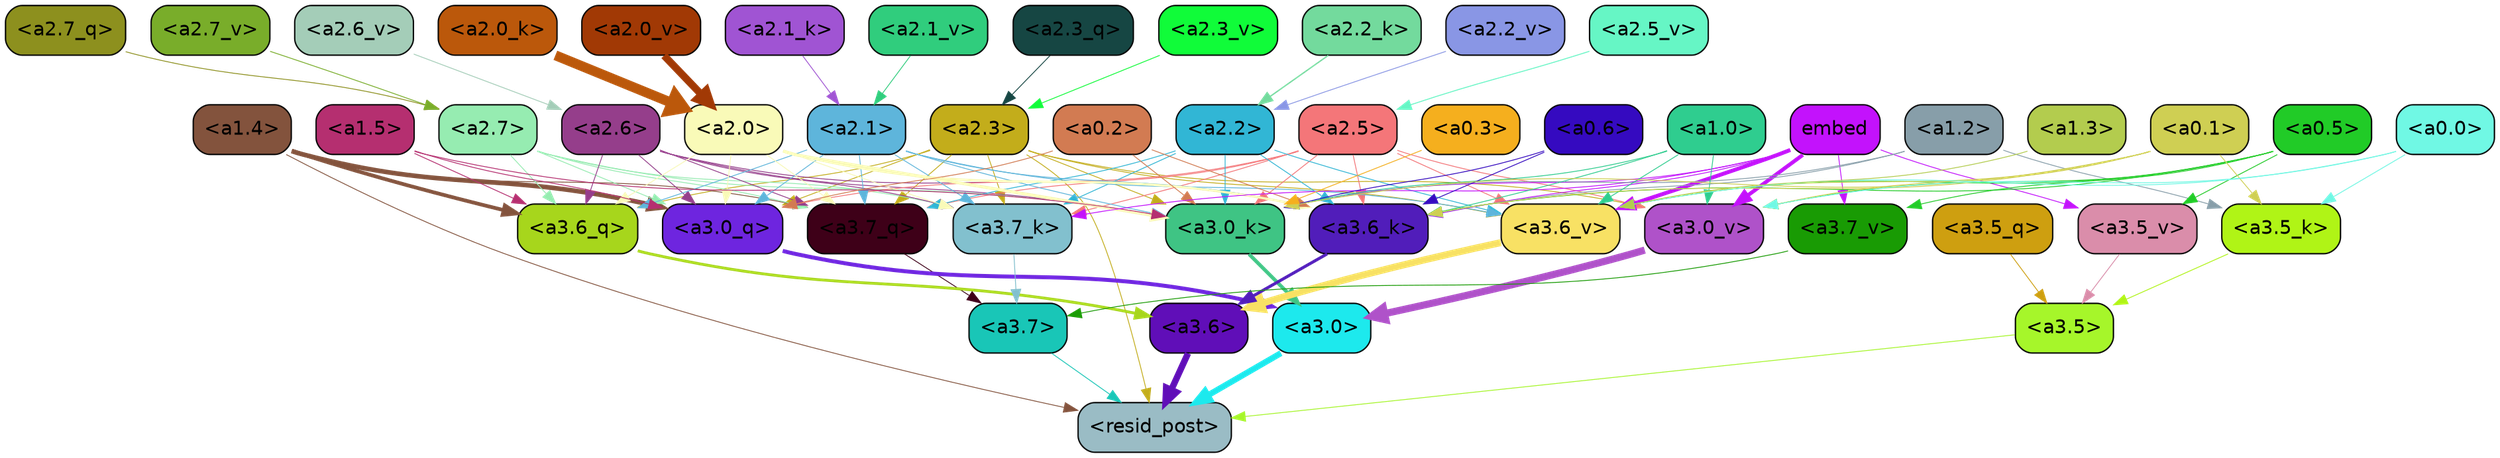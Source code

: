 strict digraph "" {
	graph [bgcolor=transparent,
		layout=dot,
		overlap=false,
		splines=true
	];
	"<a3.7>"	[color=black,
		fillcolor="#19c6b7",
		fontname=Helvetica,
		shape=box,
		style="filled, rounded"];
	"<resid_post>"	[color=black,
		fillcolor="#9abcc5",
		fontname=Helvetica,
		shape=box,
		style="filled, rounded"];
	"<a3.7>" -> "<resid_post>"	[color="#19c6b7",
		penwidth=0.6];
	"<a3.6>"	[color=black,
		fillcolor="#600eb8",
		fontname=Helvetica,
		shape=box,
		style="filled, rounded"];
	"<a3.6>" -> "<resid_post>"	[color="#600eb8",
		penwidth=4.646730065345764];
	"<a3.5>"	[color=black,
		fillcolor="#a6f62a",
		fontname=Helvetica,
		shape=box,
		style="filled, rounded"];
	"<a3.5>" -> "<resid_post>"	[color="#a6f62a",
		penwidth=0.6];
	"<a3.0>"	[color=black,
		fillcolor="#1de9ed",
		fontname=Helvetica,
		shape=box,
		style="filled, rounded"];
	"<a3.0>" -> "<resid_post>"	[color="#1de9ed",
		penwidth=4.323132634162903];
	"<a2.3>"	[color=black,
		fillcolor="#c3ad1b",
		fontname=Helvetica,
		shape=box,
		style="filled, rounded"];
	"<a2.3>" -> "<resid_post>"	[color="#c3ad1b",
		penwidth=0.6];
	"<a3.7_q>"	[color=black,
		fillcolor="#3e0018",
		fontname=Helvetica,
		shape=box,
		style="filled, rounded"];
	"<a2.3>" -> "<a3.7_q>"	[color="#c3ad1b",
		penwidth=0.6];
	"<a3.6_q>"	[color=black,
		fillcolor="#a7d61c",
		fontname=Helvetica,
		shape=box,
		style="filled, rounded"];
	"<a2.3>" -> "<a3.6_q>"	[color="#c3ad1b",
		penwidth=0.6];
	"<a3.0_q>"	[color=black,
		fillcolor="#6e25df",
		fontname=Helvetica,
		shape=box,
		style="filled, rounded"];
	"<a2.3>" -> "<a3.0_q>"	[color="#c3ad1b",
		penwidth=0.6];
	"<a3.7_k>"	[color=black,
		fillcolor="#82c0ce",
		fontname=Helvetica,
		shape=box,
		style="filled, rounded"];
	"<a2.3>" -> "<a3.7_k>"	[color="#c3ad1b",
		penwidth=0.6];
	"<a3.0_k>"	[color=black,
		fillcolor="#3fc484",
		fontname=Helvetica,
		shape=box,
		style="filled, rounded"];
	"<a2.3>" -> "<a3.0_k>"	[color="#c3ad1b",
		penwidth=0.6];
	"<a3.6_v>"	[color=black,
		fillcolor="#f8e164",
		fontname=Helvetica,
		shape=box,
		style="filled, rounded"];
	"<a2.3>" -> "<a3.6_v>"	[color="#c3ad1b",
		penwidth=0.6];
	"<a3.0_v>"	[color=black,
		fillcolor="#af52c9",
		fontname=Helvetica,
		shape=box,
		style="filled, rounded"];
	"<a2.3>" -> "<a3.0_v>"	[color="#c3ad1b",
		penwidth=0.6];
	"<a1.4>"	[color=black,
		fillcolor="#83533d",
		fontname=Helvetica,
		shape=box,
		style="filled, rounded"];
	"<a1.4>" -> "<resid_post>"	[color="#83533d",
		penwidth=0.6];
	"<a1.4>" -> "<a3.7_q>"	[color="#83533d",
		penwidth=0.6];
	"<a1.4>" -> "<a3.6_q>"	[color="#83533d",
		penwidth=2.700703263282776];
	"<a1.4>" -> "<a3.0_q>"	[color="#83533d",
		penwidth=3.34255850315094];
	"<a3.7_q>" -> "<a3.7>"	[color="#3e0018",
		penwidth=0.6];
	"<a3.6_q>" -> "<a3.6>"	[color="#a7d61c",
		penwidth=2.03758105635643];
	"<a3.5_q>"	[color=black,
		fillcolor="#ce9f10",
		fontname=Helvetica,
		shape=box,
		style="filled, rounded"];
	"<a3.5_q>" -> "<a3.5>"	[color="#ce9f10",
		penwidth=0.6];
	"<a3.0_q>" -> "<a3.0>"	[color="#6e25df",
		penwidth=2.8638100624084473];
	"<a3.7_k>" -> "<a3.7>"	[color="#82c0ce",
		penwidth=0.6];
	"<a3.6_k>"	[color=black,
		fillcolor="#511dba",
		fontname=Helvetica,
		shape=box,
		style="filled, rounded"];
	"<a3.6_k>" -> "<a3.6>"	[color="#511dba",
		penwidth=2.174198240041733];
	"<a3.5_k>"	[color=black,
		fillcolor="#b0f416",
		fontname=Helvetica,
		shape=box,
		style="filled, rounded"];
	"<a3.5_k>" -> "<a3.5>"	[color="#b0f416",
		penwidth=0.6];
	"<a3.0_k>" -> "<a3.0>"	[color="#3fc484",
		penwidth=2.6274144649505615];
	"<a3.7_v>"	[color=black,
		fillcolor="#199b04",
		fontname=Helvetica,
		shape=box,
		style="filled, rounded"];
	"<a3.7_v>" -> "<a3.7>"	[color="#199b04",
		penwidth=0.6];
	"<a3.6_v>" -> "<a3.6>"	[color="#f8e164",
		penwidth=5.002329230308533];
	"<a3.5_v>"	[color=black,
		fillcolor="#da8daa",
		fontname=Helvetica,
		shape=box,
		style="filled, rounded"];
	"<a3.5_v>" -> "<a3.5>"	[color="#da8daa",
		penwidth=0.6];
	"<a3.0_v>" -> "<a3.0>"	[color="#af52c9",
		penwidth=5.188832879066467];
	"<a2.7>"	[color=black,
		fillcolor="#96ecb1",
		fontname=Helvetica,
		shape=box,
		style="filled, rounded"];
	"<a2.7>" -> "<a3.7_q>"	[color="#96ecb1",
		penwidth=0.6];
	"<a2.7>" -> "<a3.6_q>"	[color="#96ecb1",
		penwidth=0.6];
	"<a2.7>" -> "<a3.0_q>"	[color="#96ecb1",
		penwidth=0.6];
	"<a2.7>" -> "<a3.7_k>"	[color="#96ecb1",
		penwidth=0.6];
	"<a2.7>" -> "<a3.0_k>"	[color="#96ecb1",
		penwidth=0.6];
	"<a2.6>"	[color=black,
		fillcolor="#953e8b",
		fontname=Helvetica,
		shape=box,
		style="filled, rounded"];
	"<a2.6>" -> "<a3.7_q>"	[color="#953e8b",
		penwidth=0.6];
	"<a2.6>" -> "<a3.6_q>"	[color="#953e8b",
		penwidth=0.6];
	"<a2.6>" -> "<a3.0_q>"	[color="#953e8b",
		penwidth=0.6];
	"<a2.6>" -> "<a3.7_k>"	[color="#953e8b",
		penwidth=0.6];
	"<a2.6>" -> "<a3.6_k>"	[color="#953e8b",
		penwidth=0.6];
	"<a2.6>" -> "<a3.0_k>"	[color="#953e8b",
		penwidth=0.6];
	"<a2.5>"	[color=black,
		fillcolor="#f47679",
		fontname=Helvetica,
		shape=box,
		style="filled, rounded"];
	"<a2.5>" -> "<a3.7_q>"	[color="#f47679",
		penwidth=0.6];
	"<a2.5>" -> "<a3.0_q>"	[color="#f47679",
		penwidth=0.6];
	"<a2.5>" -> "<a3.7_k>"	[color="#f47679",
		penwidth=0.6];
	"<a2.5>" -> "<a3.6_k>"	[color="#f47679",
		penwidth=0.6];
	"<a2.5>" -> "<a3.0_k>"	[color="#f47679",
		penwidth=0.6];
	"<a2.5>" -> "<a3.6_v>"	[color="#f47679",
		penwidth=0.6];
	"<a2.5>" -> "<a3.0_v>"	[color="#f47679",
		penwidth=0.6];
	"<a2.2>"	[color=black,
		fillcolor="#31b6d5",
		fontname=Helvetica,
		shape=box,
		style="filled, rounded"];
	"<a2.2>" -> "<a3.7_q>"	[color="#31b6d5",
		penwidth=0.6];
	"<a2.2>" -> "<a3.7_k>"	[color="#31b6d5",
		penwidth=0.6];
	"<a2.2>" -> "<a3.6_k>"	[color="#31b6d5",
		penwidth=0.6];
	"<a2.2>" -> "<a3.0_k>"	[color="#31b6d5",
		penwidth=0.6];
	"<a2.2>" -> "<a3.6_v>"	[color="#31b6d5",
		penwidth=0.6];
	"<a2.1>"	[color=black,
		fillcolor="#5eb5db",
		fontname=Helvetica,
		shape=box,
		style="filled, rounded"];
	"<a2.1>" -> "<a3.7_q>"	[color="#5eb5db",
		penwidth=0.6];
	"<a2.1>" -> "<a3.6_q>"	[color="#5eb5db",
		penwidth=0.6];
	"<a2.1>" -> "<a3.0_q>"	[color="#5eb5db",
		penwidth=0.6];
	"<a2.1>" -> "<a3.7_k>"	[color="#5eb5db",
		penwidth=0.6];
	"<a2.1>" -> "<a3.6_k>"	[color="#5eb5db",
		penwidth=0.6];
	"<a2.1>" -> "<a3.0_k>"	[color="#5eb5db",
		penwidth=0.6];
	"<a2.1>" -> "<a3.6_v>"	[color="#5eb5db",
		penwidth=0.6];
	"<a2.0>"	[color=black,
		fillcolor="#f9fab8",
		fontname=Helvetica,
		shape=box,
		style="filled, rounded"];
	"<a2.0>" -> "<a3.7_q>"	[color="#f9fab8",
		penwidth=0.6];
	"<a2.0>" -> "<a3.6_q>"	[color="#f9fab8",
		penwidth=0.6];
	"<a2.0>" -> "<a3.0_q>"	[color="#f9fab8",
		penwidth=0.6];
	"<a2.0>" -> "<a3.7_k>"	[color="#f9fab8",
		penwidth=0.6];
	"<a2.0>" -> "<a3.6_k>"	[color="#f9fab8",
		penwidth=1.6454488784074783];
	"<a2.0>" -> "<a3.0_k>"	[color="#f9fab8",
		penwidth=2.2218968719244003];
	"<a1.5>"	[color=black,
		fillcolor="#b52f70",
		fontname=Helvetica,
		shape=box,
		style="filled, rounded"];
	"<a1.5>" -> "<a3.6_q>"	[color="#b52f70",
		penwidth=0.6];
	"<a1.5>" -> "<a3.0_q>"	[color="#b52f70",
		penwidth=0.6];
	"<a1.5>" -> "<a3.0_k>"	[color="#b52f70",
		penwidth=0.6];
	"<a0.2>"	[color=black,
		fillcolor="#d27b52",
		fontname=Helvetica,
		shape=box,
		style="filled, rounded"];
	"<a0.2>" -> "<a3.0_q>"	[color="#d27b52",
		penwidth=0.6];
	"<a0.2>" -> "<a3.6_k>"	[color="#d27b52",
		penwidth=0.6];
	"<a0.2>" -> "<a3.0_k>"	[color="#d27b52",
		penwidth=0.6];
	embed	[color=black,
		fillcolor="#c312fc",
		fontname=Helvetica,
		shape=box,
		style="filled, rounded"];
	embed -> "<a3.7_k>"	[color="#c312fc",
		penwidth=0.6];
	embed -> "<a3.6_k>"	[color="#c312fc",
		penwidth=0.6];
	embed -> "<a3.0_k>"	[color="#c312fc",
		penwidth=0.6];
	embed -> "<a3.7_v>"	[color="#c312fc",
		penwidth=0.6];
	embed -> "<a3.6_v>"	[color="#c312fc",
		penwidth=2.8301228284835815];
	embed -> "<a3.5_v>"	[color="#c312fc",
		penwidth=0.6];
	embed -> "<a3.0_v>"	[color="#c312fc",
		penwidth=2.7660785913467407];
	"<a1.2>"	[color=black,
		fillcolor="#879ea9",
		fontname=Helvetica,
		shape=box,
		style="filled, rounded"];
	"<a1.2>" -> "<a3.6_k>"	[color="#879ea9",
		penwidth=0.6];
	"<a1.2>" -> "<a3.5_k>"	[color="#879ea9",
		penwidth=0.6];
	"<a1.2>" -> "<a3.0_k>"	[color="#879ea9",
		penwidth=0.6];
	"<a1.0>"	[color=black,
		fillcolor="#2fcd8f",
		fontname=Helvetica,
		shape=box,
		style="filled, rounded"];
	"<a1.0>" -> "<a3.6_k>"	[color="#2fcd8f",
		penwidth=0.6];
	"<a1.0>" -> "<a3.0_k>"	[color="#2fcd8f",
		penwidth=0.6];
	"<a1.0>" -> "<a3.6_v>"	[color="#2fcd8f",
		penwidth=0.6];
	"<a1.0>" -> "<a3.0_v>"	[color="#2fcd8f",
		penwidth=0.6];
	"<a0.6>"	[color=black,
		fillcolor="#350ac0",
		fontname=Helvetica,
		shape=box,
		style="filled, rounded"];
	"<a0.6>" -> "<a3.6_k>"	[color="#350ac0",
		penwidth=0.6];
	"<a0.6>" -> "<a3.0_k>"	[color="#350ac0",
		penwidth=0.6];
	"<a0.5>"	[color=black,
		fillcolor="#21cb27",
		fontname=Helvetica,
		shape=box,
		style="filled, rounded"];
	"<a0.5>" -> "<a3.6_k>"	[color="#21cb27",
		penwidth=0.6];
	"<a0.5>" -> "<a3.7_v>"	[color="#21cb27",
		penwidth=0.6];
	"<a0.5>" -> "<a3.6_v>"	[color="#21cb27",
		penwidth=0.6];
	"<a0.5>" -> "<a3.5_v>"	[color="#21cb27",
		penwidth=0.6];
	"<a0.5>" -> "<a3.0_v>"	[color="#21cb27",
		penwidth=0.6124261617660522];
	"<a0.1>"	[color=black,
		fillcolor="#cfcf53",
		fontname=Helvetica,
		shape=box,
		style="filled, rounded"];
	"<a0.1>" -> "<a3.6_k>"	[color="#cfcf53",
		penwidth=0.6];
	"<a0.1>" -> "<a3.5_k>"	[color="#cfcf53",
		penwidth=0.6];
	"<a0.1>" -> "<a3.0_k>"	[color="#cfcf53",
		penwidth=0.6];
	"<a0.1>" -> "<a3.6_v>"	[color="#cfcf53",
		penwidth=0.6];
	"<a0.1>" -> "<a3.0_v>"	[color="#cfcf53",
		penwidth=0.6];
	"<a0.0>"	[color=black,
		fillcolor="#70f8e4",
		fontname=Helvetica,
		shape=box,
		style="filled, rounded"];
	"<a0.0>" -> "<a3.5_k>"	[color="#70f8e4",
		penwidth=0.6];
	"<a0.0>" -> "<a3.6_v>"	[color="#70f8e4",
		penwidth=0.6];
	"<a0.0>" -> "<a3.0_v>"	[color="#70f8e4",
		penwidth=0.6];
	"<a0.3>"	[color=black,
		fillcolor="#f5af1e",
		fontname=Helvetica,
		shape=box,
		style="filled, rounded"];
	"<a0.3>" -> "<a3.0_k>"	[color="#f5af1e",
		penwidth=0.6];
	"<a1.3>"	[color=black,
		fillcolor="#b3cc4e",
		fontname=Helvetica,
		shape=box,
		style="filled, rounded"];
	"<a1.3>" -> "<a3.6_v>"	[color="#b3cc4e",
		penwidth=0.6];
	"<a2.7_q>"	[color=black,
		fillcolor="#8d901e",
		fontname=Helvetica,
		shape=box,
		style="filled, rounded"];
	"<a2.7_q>" -> "<a2.7>"	[color="#8d901e",
		penwidth=0.6];
	"<a2.3_q>"	[color=black,
		fillcolor="#164643",
		fontname=Helvetica,
		shape=box,
		style="filled, rounded"];
	"<a2.3_q>" -> "<a2.3>"	[color="#164643",
		penwidth=0.6];
	"<a2.2_k>"	[color=black,
		fillcolor="#73da9d",
		fontname=Helvetica,
		shape=box,
		style="filled, rounded"];
	"<a2.2_k>" -> "<a2.2>"	[color="#73da9d",
		penwidth=0.9331893920898438];
	"<a2.1_k>"	[color=black,
		fillcolor="#a054d3",
		fontname=Helvetica,
		shape=box,
		style="filled, rounded"];
	"<a2.1_k>" -> "<a2.1>"	[color="#a054d3",
		penwidth=0.6];
	"<a2.0_k>"	[color=black,
		fillcolor="#bb580b",
		fontname=Helvetica,
		shape=box,
		style="filled, rounded"];
	"<a2.0_k>" -> "<a2.0>"	[color="#bb580b",
		penwidth=7.158664226531982];
	"<a2.7_v>"	[color=black,
		fillcolor="#79ad2a",
		fontname=Helvetica,
		shape=box,
		style="filled, rounded"];
	"<a2.7_v>" -> "<a2.7>"	[color="#79ad2a",
		penwidth=0.6];
	"<a2.6_v>"	[color=black,
		fillcolor="#a4cdb8",
		fontname=Helvetica,
		shape=box,
		style="filled, rounded"];
	"<a2.6_v>" -> "<a2.6>"	[color="#a4cdb8",
		penwidth=0.6];
	"<a2.5_v>"	[color=black,
		fillcolor="#66f6c5",
		fontname=Helvetica,
		shape=box,
		style="filled, rounded"];
	"<a2.5_v>" -> "<a2.5>"	[color="#66f6c5",
		penwidth=0.6657319068908691];
	"<a2.3_v>"	[color=black,
		fillcolor="#10fc39",
		fontname=Helvetica,
		shape=box,
		style="filled, rounded"];
	"<a2.3_v>" -> "<a2.3>"	[color="#10fc39",
		penwidth=0.6];
	"<a2.2_v>"	[color=black,
		fillcolor="#8996e5",
		fontname=Helvetica,
		shape=box,
		style="filled, rounded"];
	"<a2.2_v>" -> "<a2.2>"	[color="#8996e5",
		penwidth=0.6];
	"<a2.1_v>"	[color=black,
		fillcolor="#30cd7d",
		fontname=Helvetica,
		shape=box,
		style="filled, rounded"];
	"<a2.1_v>" -> "<a2.1>"	[color="#30cd7d",
		penwidth=0.6];
	"<a2.0_v>"	[color=black,
		fillcolor="#a13905",
		fontname=Helvetica,
		shape=box,
		style="filled, rounded"];
	"<a2.0_v>" -> "<a2.0>"	[color="#a13905",
		penwidth=5.380099236965179];
}
